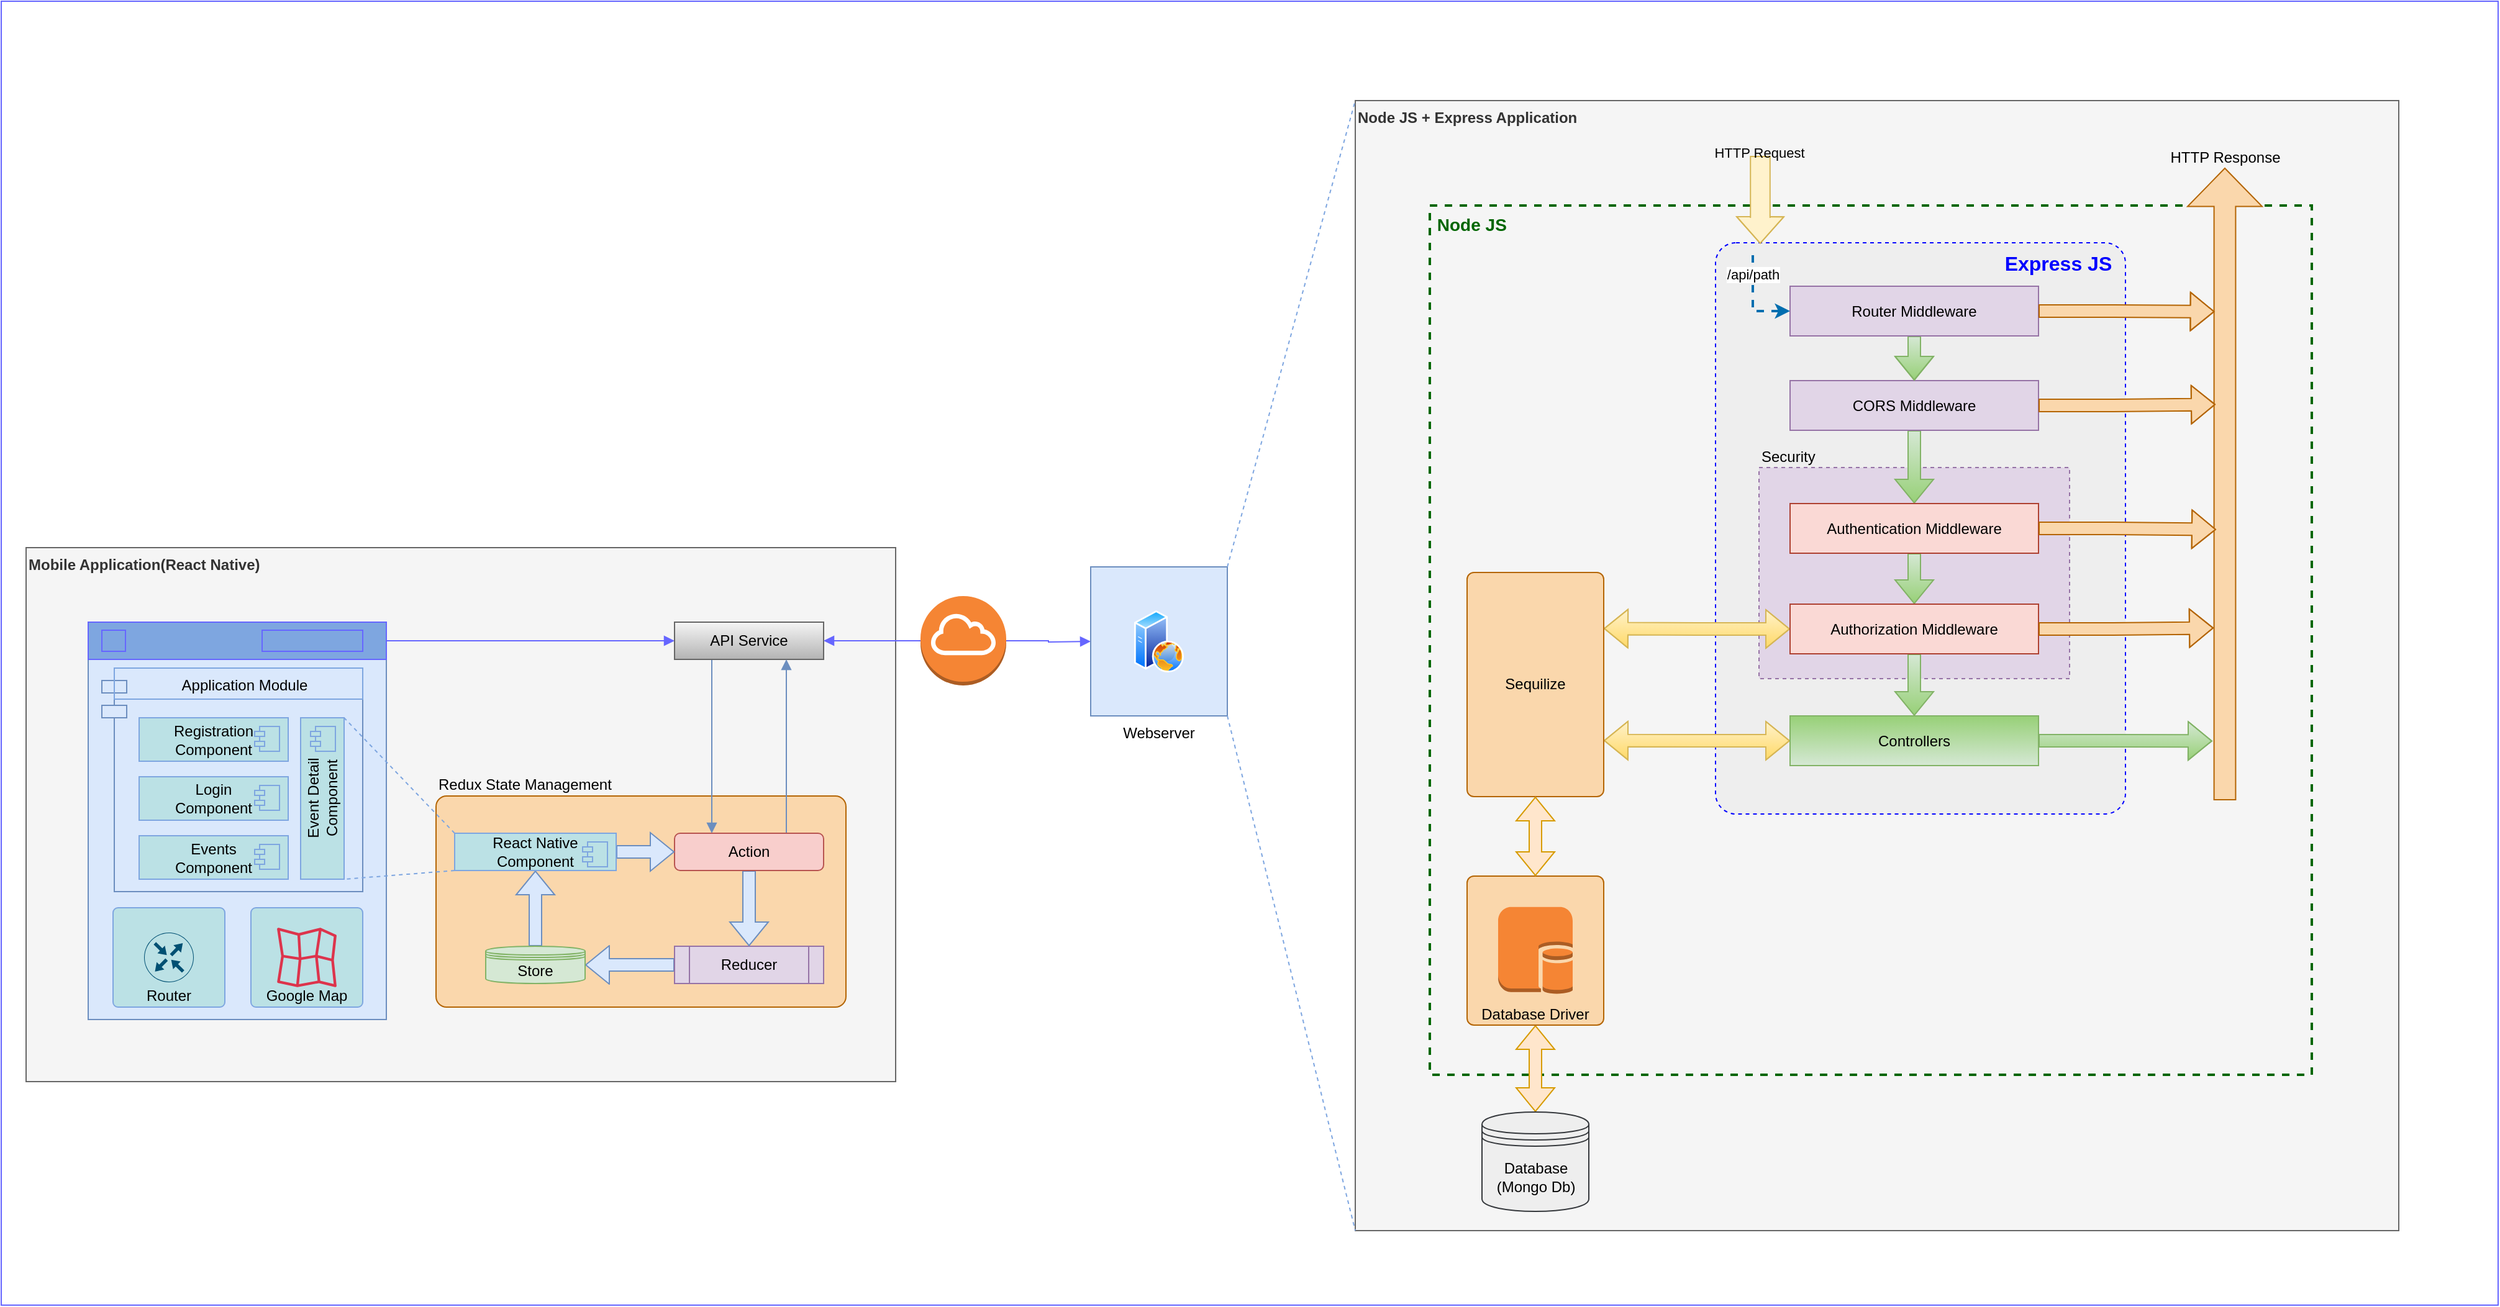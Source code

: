 <mxfile version="22.0.8" type="device">
  <diagram name="Page-1" id="8xlZJd8uyztZ-d_EXcuE">
    <mxGraphModel dx="1909" dy="985" grid="1" gridSize="10" guides="1" tooltips="1" connect="1" arrows="1" fold="1" page="1" pageScale="1" pageWidth="827" pageHeight="1169" math="0" shadow="0">
      <root>
        <mxCell id="0" />
        <mxCell id="1" parent="0" />
        <mxCell id="scLiUEr0wlwhY-LounA5-209" value="" style="rounded=0;whiteSpace=wrap;html=1;fillColor=none;align=center;verticalAlign=middle;strokeColor=#6666FF;" parent="1" vertex="1">
          <mxGeometry x="270" y="40" width="2010" height="1050" as="geometry" />
        </mxCell>
        <mxCell id="scLiUEr0wlwhY-LounA5-206" value="Node JS + Express Application" style="rounded=0;whiteSpace=wrap;html=1;fillColor=#f5f5f5;strokeColor=#666666;align=left;verticalAlign=top;fontColor=#333333;fontStyle=1" parent="1" vertex="1">
          <mxGeometry x="1360" y="120" width="840" height="910" as="geometry" />
        </mxCell>
        <mxCell id="scLiUEr0wlwhY-LounA5-205" value="Mobile Application(React Native)" style="rounded=0;whiteSpace=wrap;html=1;fillColor=#f5f5f5;strokeColor=#666666;verticalAlign=top;align=left;fontStyle=1;fontColor=#333333;" parent="1" vertex="1">
          <mxGeometry x="290" y="480" width="700" height="430" as="geometry" />
        </mxCell>
        <mxCell id="scLiUEr0wlwhY-LounA5-202" value="&amp;nbsp;Node JS" style="rounded=0;whiteSpace=wrap;html=1;fillColor=#f5f5f5;dashed=1;strokeWidth=2;strokeColor=#006600;gradientColor=none;align=left;verticalAlign=top;fontStyle=1;fontSize=14;fontColor=#006600;" parent="1" vertex="1">
          <mxGeometry x="1420" y="204.5" width="710" height="700" as="geometry" />
        </mxCell>
        <mxCell id="scLiUEr0wlwhY-LounA5-183" value="&lt;b&gt;&lt;font color=&quot;#0000ff&quot; style=&quot;font-size: 16px;&quot;&gt;Express JS&amp;nbsp;&amp;nbsp;&lt;/font&gt;&lt;/b&gt;" style="rounded=1;whiteSpace=wrap;html=1;dashed=1;arcSize=5;fillColor=#eeeeee;strokeColor=#0000FF;align=right;verticalAlign=top;fontColor=#006600;" parent="1" vertex="1">
          <mxGeometry x="1650" y="234.5" width="330" height="460" as="geometry" />
        </mxCell>
        <mxCell id="scLiUEr0wlwhY-LounA5-170" value="Security" style="rounded=0;whiteSpace=wrap;html=1;fillColor=#e1d5e7;dashed=1;align=left;verticalAlign=bottom;labelPosition=center;verticalLabelPosition=top;strokeColor=#9673a6;" parent="1" vertex="1">
          <mxGeometry x="1685" y="415.5" width="250" height="170" as="geometry" />
        </mxCell>
        <mxCell id="scLiUEr0wlwhY-LounA5-62" value="" style="rounded=0;whiteSpace=wrap;html=1;fillColor=#dae8fc;labelBackgroundColor=#D4E1F5;strokeColor=#6c8ebf;" parent="1" vertex="1">
          <mxGeometry x="340" y="540" width="240" height="320" as="geometry" />
        </mxCell>
        <mxCell id="scLiUEr0wlwhY-LounA5-24" value="Application Module" style="shape=module;align=left;spacingLeft=20;align=center;verticalAlign=top;whiteSpace=wrap;html=1;fillColor=#dae8fc;strokeColor=#6c8ebf;" parent="1" vertex="1">
          <mxGeometry x="351" y="577" width="210" height="180" as="geometry" />
        </mxCell>
        <mxCell id="scLiUEr0wlwhY-LounA5-25" value="Registration&lt;br&gt;Component" style="html=1;dropTarget=0;whiteSpace=wrap;fillColor=#bbe1e5;strokeColor=#7EA6E0;" parent="1" vertex="1">
          <mxGeometry x="381" y="617" width="120" height="35" as="geometry" />
        </mxCell>
        <mxCell id="scLiUEr0wlwhY-LounA5-26" value="" style="shape=module;jettyWidth=8;jettyHeight=4;fillColor=#BBE1E5;strokeColor=#7EA6E0;" parent="scLiUEr0wlwhY-LounA5-25" vertex="1">
          <mxGeometry x="1" width="20" height="20" relative="1" as="geometry">
            <mxPoint x="-27" y="7" as="offset" />
          </mxGeometry>
        </mxCell>
        <mxCell id="scLiUEr0wlwhY-LounA5-1" value="Redux State Management" style="rounded=1;whiteSpace=wrap;html=1;fillColor=#fad7ac;perimeterSpacing=0;shadow=0;glass=0;arcSize=5;imageWidth=24;strokeColor=#b46504;verticalAlign=bottom;align=left;labelPosition=center;verticalLabelPosition=top;" parent="1" vertex="1">
          <mxGeometry x="620" y="680" width="330" height="170" as="geometry" />
        </mxCell>
        <mxCell id="scLiUEr0wlwhY-LounA5-57" value="Login &lt;br&gt;Component" style="html=1;dropTarget=0;whiteSpace=wrap;fillColor=#bbe1e5;strokeColor=#7EA6E0;" parent="1" vertex="1">
          <mxGeometry x="381" y="664.5" width="120" height="35" as="geometry" />
        </mxCell>
        <mxCell id="scLiUEr0wlwhY-LounA5-58" value="" style="shape=module;jettyWidth=8;jettyHeight=4;fillColor=#bbe1e5;strokeColor=#7EA6E0;" parent="scLiUEr0wlwhY-LounA5-57" vertex="1">
          <mxGeometry x="1" width="20" height="20" relative="1" as="geometry">
            <mxPoint x="-27" y="7" as="offset" />
          </mxGeometry>
        </mxCell>
        <mxCell id="scLiUEr0wlwhY-LounA5-47" value="Events&lt;br&gt;Component" style="html=1;dropTarget=0;whiteSpace=wrap;fillColor=#BBE1E5;strokeColor=#7EA6E0;" parent="1" vertex="1">
          <mxGeometry x="381" y="712" width="120" height="35" as="geometry" />
        </mxCell>
        <mxCell id="scLiUEr0wlwhY-LounA5-48" value="" style="shape=module;jettyWidth=8;jettyHeight=4;fillColor=#bbe1e5;strokeColor=#7EA6E0;" parent="scLiUEr0wlwhY-LounA5-47" vertex="1">
          <mxGeometry x="1" width="20" height="20" relative="1" as="geometry">
            <mxPoint x="-27" y="7" as="offset" />
          </mxGeometry>
        </mxCell>
        <mxCell id="scLiUEr0wlwhY-LounA5-55" value="Event Detail&lt;br&gt;Component" style="html=1;dropTarget=0;whiteSpace=wrap;direction=south;horizontal=0;fillColor=#bbe1e5;strokeColor=#7EA6E0;" parent="1" vertex="1">
          <mxGeometry x="511" y="617" width="35" height="130" as="geometry" />
        </mxCell>
        <mxCell id="scLiUEr0wlwhY-LounA5-56" value="" style="shape=module;jettyWidth=8;jettyHeight=4;fillColor=#BBE1E5;strokeColor=#7EA6E0;" parent="scLiUEr0wlwhY-LounA5-55" vertex="1">
          <mxGeometry x="1" width="20" height="20" relative="1" as="geometry">
            <mxPoint x="-27" y="7" as="offset" />
          </mxGeometry>
        </mxCell>
        <mxCell id="scLiUEr0wlwhY-LounA5-4" style="edgeStyle=orthogonalEdgeStyle;rounded=0;orthogonalLoop=1;jettySize=auto;html=1;exitX=0.25;exitY=1;exitDx=0;exitDy=0;entryX=0.25;entryY=0;entryDx=0;entryDy=0;fillColor=#dae8fc;strokeColor=#6c8ebf;endArrow=block;endFill=1;" parent="1" source="scLiUEr0wlwhY-LounA5-5" target="scLiUEr0wlwhY-LounA5-10" edge="1">
          <mxGeometry relative="1" as="geometry" />
        </mxCell>
        <mxCell id="scLiUEr0wlwhY-LounA5-84" style="edgeStyle=orthogonalEdgeStyle;rounded=0;orthogonalLoop=1;jettySize=auto;html=1;endArrow=block;endFill=1;strokeColor=#6666FF;" parent="1" source="scLiUEr0wlwhY-LounA5-59" target="scLiUEr0wlwhY-LounA5-5" edge="1">
          <mxGeometry relative="1" as="geometry" />
        </mxCell>
        <mxCell id="scLiUEr0wlwhY-LounA5-59" value="" style="rounded=0;whiteSpace=wrap;html=1;fillColor=#7EA6E0;strokeColor=#6666FF;" parent="1" vertex="1">
          <mxGeometry x="340" y="540" width="240" height="30" as="geometry" />
        </mxCell>
        <mxCell id="scLiUEr0wlwhY-LounA5-5" value="API Service" style="rounded=0;whiteSpace=wrap;html=1;fillColor=#f5f5f5;gradientColor=#b3b3b3;strokeColor=#666666;" parent="1" vertex="1">
          <mxGeometry x="812" y="540" width="120" height="30" as="geometry" />
        </mxCell>
        <mxCell id="scLiUEr0wlwhY-LounA5-6" value="" style="edgeStyle=orthogonalEdgeStyle;orthogonalLoop=1;jettySize=auto;html=1;curved=1;shape=flexArrow;strokeColor=#6c8ebf;fillColor=#dae8fc;" parent="1" source="scLiUEr0wlwhY-LounA5-7" target="scLiUEr0wlwhY-LounA5-12" edge="1">
          <mxGeometry relative="1" as="geometry" />
        </mxCell>
        <mxCell id="scLiUEr0wlwhY-LounA5-7" value="Reducer" style="shape=process;whiteSpace=wrap;html=1;backgroundOutline=1;fillColor=#e1d5e7;strokeColor=#9673a6;" parent="1" vertex="1">
          <mxGeometry x="812" y="801" width="120" height="30" as="geometry" />
        </mxCell>
        <mxCell id="scLiUEr0wlwhY-LounA5-8" value="" style="edgeStyle=orthogonalEdgeStyle;rounded=0;orthogonalLoop=1;jettySize=auto;html=1;shape=flexArrow;strokeColor=#6c8ebf;fillColor=#dae8fc;" parent="1" source="scLiUEr0wlwhY-LounA5-10" target="scLiUEr0wlwhY-LounA5-7" edge="1">
          <mxGeometry relative="1" as="geometry" />
        </mxCell>
        <mxCell id="scLiUEr0wlwhY-LounA5-9" style="edgeStyle=orthogonalEdgeStyle;rounded=0;orthogonalLoop=1;jettySize=auto;html=1;exitX=0.75;exitY=0;exitDx=0;exitDy=0;entryX=0.75;entryY=1;entryDx=0;entryDy=0;fillColor=#dae8fc;strokeColor=#6c8ebf;endArrow=block;endFill=1;" parent="1" source="scLiUEr0wlwhY-LounA5-10" target="scLiUEr0wlwhY-LounA5-5" edge="1">
          <mxGeometry relative="1" as="geometry" />
        </mxCell>
        <mxCell id="scLiUEr0wlwhY-LounA5-10" value="Action" style="rounded=1;whiteSpace=wrap;html=1;fillColor=#f8cecc;strokeColor=#b85450;" parent="1" vertex="1">
          <mxGeometry x="812" y="710" width="120" height="30" as="geometry" />
        </mxCell>
        <mxCell id="scLiUEr0wlwhY-LounA5-11" value="" style="edgeStyle=orthogonalEdgeStyle;rounded=0;orthogonalLoop=1;jettySize=auto;html=1;shape=flexArrow;strokeColor=#6c8ebf;fillColor=#dae8fc;" parent="1" source="scLiUEr0wlwhY-LounA5-12" target="scLiUEr0wlwhY-LounA5-14" edge="1">
          <mxGeometry relative="1" as="geometry" />
        </mxCell>
        <mxCell id="scLiUEr0wlwhY-LounA5-12" value="Store" style="shape=datastore;whiteSpace=wrap;html=1;fillColor=#d5e8d4;strokeColor=#82b366;" parent="1" vertex="1">
          <mxGeometry x="660" y="801" width="80" height="30" as="geometry" />
        </mxCell>
        <mxCell id="scLiUEr0wlwhY-LounA5-13" value="" style="edgeStyle=orthogonalEdgeStyle;rounded=0;orthogonalLoop=1;jettySize=auto;html=1;shape=flexArrow;strokeColor=#6c8ebf;fillColor=#dae8fc;" parent="1" source="scLiUEr0wlwhY-LounA5-14" target="scLiUEr0wlwhY-LounA5-10" edge="1">
          <mxGeometry relative="1" as="geometry" />
        </mxCell>
        <mxCell id="scLiUEr0wlwhY-LounA5-61" style="rounded=0;orthogonalLoop=1;jettySize=auto;html=1;exitX=0;exitY=1;exitDx=0;exitDy=0;entryX=1;entryY=0;entryDx=0;entryDy=0;endArrow=none;endFill=0;strokeColor=#7EA6E0;dashed=1;" parent="1" source="scLiUEr0wlwhY-LounA5-14" target="scLiUEr0wlwhY-LounA5-55" edge="1">
          <mxGeometry relative="1" as="geometry" />
        </mxCell>
        <mxCell id="scLiUEr0wlwhY-LounA5-14" value="React Native Component" style="html=1;dropTarget=0;whiteSpace=wrap;fillColor=#BBE1E5;strokeColor=#7EA6E0;" parent="1" vertex="1">
          <mxGeometry x="635" y="710" width="130" height="30" as="geometry" />
        </mxCell>
        <mxCell id="scLiUEr0wlwhY-LounA5-15" value="" style="shape=module;jettyWidth=8;jettyHeight=4;fillColor=#BBE1E5;strokeColor=#7EA6E0;" parent="scLiUEr0wlwhY-LounA5-14" vertex="1">
          <mxGeometry x="1" width="20" height="20" relative="1" as="geometry">
            <mxPoint x="-27" y="7" as="offset" />
          </mxGeometry>
        </mxCell>
        <mxCell id="scLiUEr0wlwhY-LounA5-60" style="rounded=0;orthogonalLoop=1;jettySize=auto;html=1;exitX=0;exitY=0;exitDx=0;exitDy=0;entryX=0;entryY=0;entryDx=0;entryDy=0;endArrow=none;endFill=0;strokeColor=#7EA6E0;dashed=1;" parent="1" source="scLiUEr0wlwhY-LounA5-14" target="scLiUEr0wlwhY-LounA5-55" edge="1">
          <mxGeometry relative="1" as="geometry" />
        </mxCell>
        <mxCell id="scLiUEr0wlwhY-LounA5-68" value="" style="rounded=0;whiteSpace=wrap;html=1;fillColor=none;strokeColor=#6666FF;" parent="1" vertex="1">
          <mxGeometry x="351" y="546.5" width="19" height="17" as="geometry" />
        </mxCell>
        <mxCell id="scLiUEr0wlwhY-LounA5-69" value="" style="rounded=0;whiteSpace=wrap;html=1;strokeColor=#6666FF;fillColor=none;" parent="1" vertex="1">
          <mxGeometry x="480" y="546.5" width="81" height="17" as="geometry" />
        </mxCell>
        <mxCell id="scLiUEr0wlwhY-LounA5-81" value="" style="group;fillColor=none;strokeColor=none;" parent="1" vertex="1" connectable="0">
          <mxGeometry x="471" y="770" width="90" height="80" as="geometry" />
        </mxCell>
        <mxCell id="scLiUEr0wlwhY-LounA5-79" value="Google Map" style="rounded=1;whiteSpace=wrap;html=1;arcSize=5;verticalAlign=bottom;fillColor=#BBE1E5;strokeColor=#7EA6E0;" parent="scLiUEr0wlwhY-LounA5-81" vertex="1">
          <mxGeometry width="90" height="80" as="geometry" />
        </mxCell>
        <mxCell id="scLiUEr0wlwhY-LounA5-78" value="" style="sketch=0;outlineConnect=0;fontColor=#232F3E;gradientColor=none;fillColor=#DD344C;strokeColor=none;dashed=0;verticalLabelPosition=bottom;verticalAlign=top;align=center;html=1;fontSize=12;fontStyle=0;aspect=fixed;shape=mxgraph.aws4.location_service_map;" parent="scLiUEr0wlwhY-LounA5-81" vertex="1">
          <mxGeometry x="21" y="16" width="48" height="48" as="geometry" />
        </mxCell>
        <mxCell id="scLiUEr0wlwhY-LounA5-82" value="" style="rounded=0;whiteSpace=wrap;html=1;fillColor=none;strokeColor=#7EA6E0;" parent="1" vertex="1">
          <mxGeometry x="361" y="577" width="200" height="25" as="geometry" />
        </mxCell>
        <mxCell id="scLiUEr0wlwhY-LounA5-80" value="" style="group;fillColor=none;strokeColor=none;" parent="1" vertex="1" connectable="0">
          <mxGeometry x="360" y="770" width="90" height="80" as="geometry" />
        </mxCell>
        <mxCell id="scLiUEr0wlwhY-LounA5-63" value="Router" style="rounded=1;whiteSpace=wrap;html=1;arcSize=5;verticalAlign=bottom;fillColor=#BBE1E5;strokeColor=#7EA6E0;" parent="scLiUEr0wlwhY-LounA5-80" vertex="1">
          <mxGeometry width="90" height="80" as="geometry" />
        </mxCell>
        <mxCell id="scLiUEr0wlwhY-LounA5-71" value="" style="sketch=0;points=[[0.5,0,0],[1,0.5,0],[0.5,1,0],[0,0.5,0],[0.145,0.145,0],[0.856,0.145,0],[0.855,0.856,0],[0.145,0.855,0]];verticalLabelPosition=bottom;html=1;verticalAlign=top;aspect=fixed;align=center;pointerEvents=1;shape=mxgraph.cisco19.rect;prIcon=router;fillColor=none;strokeColor=#005073;" parent="scLiUEr0wlwhY-LounA5-80" vertex="1">
          <mxGeometry x="25" y="20" width="40" height="40" as="geometry" />
        </mxCell>
        <mxCell id="scLiUEr0wlwhY-LounA5-86" value="Webserver" style="group;strokeColor=#6c8ebf;fillColor=#dae8fc;verticalAlign=top;labelPosition=center;verticalLabelPosition=bottom;align=center;container=0;" parent="1" vertex="1" connectable="0">
          <mxGeometry x="1147" y="495.5" width="110" height="120" as="geometry" />
        </mxCell>
        <mxCell id="scLiUEr0wlwhY-LounA5-173" style="edgeStyle=orthogonalEdgeStyle;rounded=0;orthogonalLoop=1;jettySize=auto;html=1;shape=flexArrow;startArrow=block;fillColor=#ffe6cc;strokeColor=#d79b00;" parent="1" source="scLiUEr0wlwhY-LounA5-94" target="scLiUEr0wlwhY-LounA5-99" edge="1">
          <mxGeometry relative="1" as="geometry" />
        </mxCell>
        <mxCell id="scLiUEr0wlwhY-LounA5-94" value="Database&lt;br&gt;(Mongo Db)" style="shape=datastore;html=1;labelPosition=center;verticalLabelPosition=middle;align=center;verticalAlign=middle;fillColor=#eeeeee;strokeColor=#36393d;horizontal=1;" parent="1" vertex="1">
          <mxGeometry x="1462" y="934.5" width="86" height="80" as="geometry" />
        </mxCell>
        <mxCell id="scLiUEr0wlwhY-LounA5-204" style="edgeStyle=orthogonalEdgeStyle;rounded=0;orthogonalLoop=1;jettySize=auto;html=1;entryX=0;entryY=0.5;entryDx=0;entryDy=0;endArrow=block;endFill=1;startArrow=none;startFill=0;fillColor=#cce5ff;strokeColor=#6666FF;" parent="1" source="scLiUEr0wlwhY-LounA5-95" edge="1">
          <mxGeometry relative="1" as="geometry">
            <mxPoint x="1147" y="555.5" as="targetPoint" />
          </mxGeometry>
        </mxCell>
        <mxCell id="scLiUEr0wlwhY-LounA5-95" value="" style="outlineConnect=0;dashed=0;verticalLabelPosition=bottom;verticalAlign=top;align=center;html=1;shape=mxgraph.aws3.internet_gateway;fillColor=#F58534;gradientColor=none;" parent="1" vertex="1">
          <mxGeometry x="1010" y="519" width="69" height="72" as="geometry" />
        </mxCell>
        <mxCell id="scLiUEr0wlwhY-LounA5-153" value="" style="group;fillColor=none;strokeColor=none;" parent="1" vertex="1" connectable="0">
          <mxGeometry x="1450" y="744.5" width="110" height="120" as="geometry" />
        </mxCell>
        <mxCell id="scLiUEr0wlwhY-LounA5-99" value="Database Driver" style="rounded=1;whiteSpace=wrap;html=1;arcSize=5;verticalAlign=bottom;fillColor=#fad7ac;strokeColor=#b46504;" parent="scLiUEr0wlwhY-LounA5-153" vertex="1">
          <mxGeometry width="110" height="120" as="geometry" />
        </mxCell>
        <mxCell id="scLiUEr0wlwhY-LounA5-101" value="" style="outlineConnect=0;dashed=0;verticalLabelPosition=bottom;verticalAlign=top;align=center;html=1;shape=mxgraph.aws3.db_on_instance;fillColor=#F58534;gradientColor=none;" parent="scLiUEr0wlwhY-LounA5-153" vertex="1">
          <mxGeometry x="25" y="24.818" width="60" height="70.364" as="geometry" />
        </mxCell>
        <mxCell id="scLiUEr0wlwhY-LounA5-181" style="edgeStyle=orthogonalEdgeStyle;rounded=0;orthogonalLoop=1;jettySize=auto;html=1;entryX=1;entryY=0.75;entryDx=0;entryDy=0;shape=flexArrow;fillColor=#fff2cc;strokeColor=#d6b656;startArrow=block;gradientColor=#ffd966;" parent="1" source="scLiUEr0wlwhY-LounA5-161" target="scLiUEr0wlwhY-LounA5-174" edge="1">
          <mxGeometry relative="1" as="geometry" />
        </mxCell>
        <mxCell id="scLiUEr0wlwhY-LounA5-161" value="Controllers" style="html=1;whiteSpace=wrap;horizontal=1;flipV=0;flipH=1;direction=west;fillColor=#d5e8d4;strokeColor=#82b366;gradientColor=#97d077;" parent="1" vertex="1">
          <mxGeometry x="1710" y="615.5" width="200" height="40" as="geometry" />
        </mxCell>
        <mxCell id="scLiUEr0wlwhY-LounA5-167" style="edgeStyle=orthogonalEdgeStyle;rounded=0;orthogonalLoop=1;jettySize=auto;html=1;entryX=0.5;entryY=1;entryDx=0;entryDy=0;shape=flexArrow;fillColor=#d5e8d4;strokeColor=#82b366;gradientColor=#97d077;" parent="1" source="scLiUEr0wlwhY-LounA5-162" target="scLiUEr0wlwhY-LounA5-164" edge="1">
          <mxGeometry relative="1" as="geometry" />
        </mxCell>
        <mxCell id="scLiUEr0wlwhY-LounA5-162" value="CORS Middleware" style="html=1;whiteSpace=wrap;horizontal=1;flipV=0;flipH=1;direction=west;fillColor=#e1d5e7;strokeColor=#9673a6;" parent="1" vertex="1">
          <mxGeometry x="1710" y="345.5" width="200" height="40" as="geometry" />
        </mxCell>
        <mxCell id="scLiUEr0wlwhY-LounA5-166" value="" style="edgeStyle=orthogonalEdgeStyle;rounded=0;orthogonalLoop=1;jettySize=auto;html=1;shape=flexArrow;fillColor=#d5e8d4;strokeColor=#82b366;gradientColor=#97d077;" parent="1" source="scLiUEr0wlwhY-LounA5-163" target="scLiUEr0wlwhY-LounA5-162" edge="1">
          <mxGeometry relative="1" as="geometry" />
        </mxCell>
        <mxCell id="scLiUEr0wlwhY-LounA5-163" value="Router Middleware" style="html=1;whiteSpace=wrap;horizontal=1;flipV=1;flipH=1;direction=west;fillColor=#e1d5e7;strokeColor=#9673a6;" parent="1" vertex="1">
          <mxGeometry x="1710" y="269.5" width="200" height="40" as="geometry" />
        </mxCell>
        <mxCell id="scLiUEr0wlwhY-LounA5-168" style="edgeStyle=orthogonalEdgeStyle;rounded=0;orthogonalLoop=1;jettySize=auto;html=1;entryX=0.5;entryY=1;entryDx=0;entryDy=0;shape=flexArrow;fillColor=#d5e8d4;strokeColor=#82b366;gradientColor=#97d077;" parent="1" source="scLiUEr0wlwhY-LounA5-164" target="scLiUEr0wlwhY-LounA5-165" edge="1">
          <mxGeometry relative="1" as="geometry" />
        </mxCell>
        <mxCell id="scLiUEr0wlwhY-LounA5-164" value="Authentication Middleware" style="html=1;whiteSpace=wrap;horizontal=1;flipV=0;flipH=1;direction=west;fillColor=#fad9d5;strokeColor=#ae4132;" parent="1" vertex="1">
          <mxGeometry x="1710" y="444.5" width="200" height="40" as="geometry" />
        </mxCell>
        <mxCell id="scLiUEr0wlwhY-LounA5-169" style="edgeStyle=orthogonalEdgeStyle;rounded=0;orthogonalLoop=1;jettySize=auto;html=1;entryX=0.5;entryY=1;entryDx=0;entryDy=0;shape=flexArrow;fillColor=#d5e8d4;strokeColor=#82b366;gradientColor=#97d077;" parent="1" source="scLiUEr0wlwhY-LounA5-165" target="scLiUEr0wlwhY-LounA5-161" edge="1">
          <mxGeometry relative="1" as="geometry" />
        </mxCell>
        <mxCell id="scLiUEr0wlwhY-LounA5-180" style="edgeStyle=orthogonalEdgeStyle;rounded=0;orthogonalLoop=1;jettySize=auto;html=1;entryX=1;entryY=0.25;entryDx=0;entryDy=0;shape=flexArrow;fillColor=#fff2cc;strokeColor=#d6b656;startArrow=block;gradientColor=#ffd966;" parent="1" source="scLiUEr0wlwhY-LounA5-165" target="scLiUEr0wlwhY-LounA5-174" edge="1">
          <mxGeometry relative="1" as="geometry" />
        </mxCell>
        <mxCell id="scLiUEr0wlwhY-LounA5-165" value="Authorization Middleware" style="html=1;whiteSpace=wrap;horizontal=1;flipV=0;flipH=1;direction=west;fillColor=#fad9d5;strokeColor=#ae4132;" parent="1" vertex="1">
          <mxGeometry x="1710" y="525.5" width="200" height="40" as="geometry" />
        </mxCell>
        <mxCell id="scLiUEr0wlwhY-LounA5-174" value="Sequilize" style="rounded=1;whiteSpace=wrap;html=1;arcSize=5;verticalAlign=middle;fillColor=#fad7ac;strokeColor=#b46504;" parent="1" vertex="1">
          <mxGeometry x="1450" y="500.01" width="110" height="180.49" as="geometry" />
        </mxCell>
        <mxCell id="scLiUEr0wlwhY-LounA5-175" value="" style="edgeStyle=orthogonalEdgeStyle;rounded=0;orthogonalLoop=1;jettySize=auto;html=1;shape=flexArrow;startArrow=block;fillColor=#ffe6cc;strokeColor=#d79b00;" parent="1" source="scLiUEr0wlwhY-LounA5-99" target="scLiUEr0wlwhY-LounA5-174" edge="1">
          <mxGeometry relative="1" as="geometry" />
        </mxCell>
        <mxCell id="scLiUEr0wlwhY-LounA5-184" value="" style="endArrow=classic;html=1;rounded=0;entryX=1;entryY=0.5;entryDx=0;entryDy=0;edgeStyle=orthogonalEdgeStyle;dashed=1;strokeWidth=2;fillColor=#1ba1e2;strokeColor=#006EAF;" parent="1" target="scLiUEr0wlwhY-LounA5-163" edge="1">
          <mxGeometry width="50" height="50" relative="1" as="geometry">
            <mxPoint x="1680" y="244.5" as="sourcePoint" />
            <mxPoint x="1610" y="384.5" as="targetPoint" />
            <Array as="points">
              <mxPoint x="1680" y="289.5" />
            </Array>
          </mxGeometry>
        </mxCell>
        <mxCell id="scLiUEr0wlwhY-LounA5-185" value="/api/path" style="edgeLabel;html=1;align=center;verticalAlign=middle;resizable=0;points=[];labelBorderColor=none;labelBackgroundColor=default;" parent="scLiUEr0wlwhY-LounA5-184" vertex="1" connectable="0">
          <mxGeometry x="-0.885" relative="1" as="geometry">
            <mxPoint y="11" as="offset" />
          </mxGeometry>
        </mxCell>
        <mxCell id="scLiUEr0wlwhY-LounA5-190" style="edgeStyle=orthogonalEdgeStyle;rounded=0;orthogonalLoop=1;jettySize=auto;html=1;entryX=0.109;entryY=0.002;entryDx=0;entryDy=0;entryPerimeter=0;shape=flexArrow;endWidth=21.212;endSize=6.794;width=15.758;fillColor=#fff2cc;strokeColor=#d6b656;" parent="1" target="scLiUEr0wlwhY-LounA5-183" edge="1">
          <mxGeometry relative="1" as="geometry">
            <mxPoint x="1686" y="164.5" as="sourcePoint" />
            <Array as="points">
              <mxPoint x="1686" y="214.5" />
              <mxPoint x="1686" y="214.5" />
            </Array>
          </mxGeometry>
        </mxCell>
        <mxCell id="scLiUEr0wlwhY-LounA5-191" value="HTTP Request" style="edgeLabel;html=1;align=center;verticalAlign=middle;resizable=0;points=[];labelBackgroundColor=none;" parent="scLiUEr0wlwhY-LounA5-190" vertex="1" connectable="0">
          <mxGeometry x="-0.668" y="-2" relative="1" as="geometry">
            <mxPoint x="1" y="-15" as="offset" />
          </mxGeometry>
        </mxCell>
        <mxCell id="scLiUEr0wlwhY-LounA5-195" value="HTTP Response" style="html=1;shadow=0;dashed=0;align=center;verticalAlign=bottom;shape=mxgraph.arrows2.arrow;dy=0.71;dx=30.73;flipH=1;notch=0;direction=north;fillColor=#fad7ac;strokeColor=#b46504;labelPosition=center;verticalLabelPosition=top;" parent="1" vertex="1">
          <mxGeometry x="2030" y="174.5" width="60" height="508.49" as="geometry" />
        </mxCell>
        <mxCell id="scLiUEr0wlwhY-LounA5-196" style="edgeStyle=orthogonalEdgeStyle;rounded=0;orthogonalLoop=1;jettySize=auto;html=1;entryX=0.428;entryY=0.617;entryDx=0;entryDy=0;entryPerimeter=0;shape=flexArrow;fillColor=#fad7ac;strokeColor=#b46504;" parent="1" source="scLiUEr0wlwhY-LounA5-164" target="scLiUEr0wlwhY-LounA5-195" edge="1">
          <mxGeometry relative="1" as="geometry" />
        </mxCell>
        <mxCell id="scLiUEr0wlwhY-LounA5-197" style="edgeStyle=orthogonalEdgeStyle;rounded=0;orthogonalLoop=1;jettySize=auto;html=1;entryX=0.272;entryY=0.65;entryDx=0;entryDy=0;entryPerimeter=0;shape=flexArrow;fillColor=#fad7ac;strokeColor=#b46504;" parent="1" source="scLiUEr0wlwhY-LounA5-165" target="scLiUEr0wlwhY-LounA5-195" edge="1">
          <mxGeometry relative="1" as="geometry" />
        </mxCell>
        <mxCell id="scLiUEr0wlwhY-LounA5-198" style="edgeStyle=orthogonalEdgeStyle;rounded=0;orthogonalLoop=1;jettySize=auto;html=1;entryX=0.093;entryY=0.667;entryDx=0;entryDy=0;entryPerimeter=0;shape=flexArrow;fillColor=#d5e8d4;strokeColor=#82b366;gradientColor=#97d077;" parent="1" source="scLiUEr0wlwhY-LounA5-161" target="scLiUEr0wlwhY-LounA5-195" edge="1">
          <mxGeometry relative="1" as="geometry" />
        </mxCell>
        <mxCell id="scLiUEr0wlwhY-LounA5-199" style="edgeStyle=orthogonalEdgeStyle;rounded=0;orthogonalLoop=1;jettySize=auto;html=1;entryX=0.626;entryY=0.625;entryDx=0;entryDy=0;entryPerimeter=0;shape=flexArrow;fillColor=#fad7ac;strokeColor=#b46504;" parent="1" source="scLiUEr0wlwhY-LounA5-162" target="scLiUEr0wlwhY-LounA5-195" edge="1">
          <mxGeometry relative="1" as="geometry" />
        </mxCell>
        <mxCell id="scLiUEr0wlwhY-LounA5-200" style="edgeStyle=orthogonalEdgeStyle;rounded=0;orthogonalLoop=1;jettySize=auto;html=1;entryX=0.773;entryY=0.637;entryDx=0;entryDy=0;entryPerimeter=0;fillColor=#fad7ac;strokeColor=#b46504;shape=flexArrow;" parent="1" source="scLiUEr0wlwhY-LounA5-163" target="scLiUEr0wlwhY-LounA5-195" edge="1">
          <mxGeometry relative="1" as="geometry" />
        </mxCell>
        <mxCell id="scLiUEr0wlwhY-LounA5-203" style="edgeStyle=orthogonalEdgeStyle;rounded=0;orthogonalLoop=1;jettySize=auto;html=1;entryX=0;entryY=0.5;entryDx=0;entryDy=0;entryPerimeter=0;endArrow=none;endFill=0;startArrow=block;startFill=1;fillColor=#cce5ff;strokeColor=#6666FF;" parent="1" source="scLiUEr0wlwhY-LounA5-5" target="scLiUEr0wlwhY-LounA5-95" edge="1">
          <mxGeometry relative="1" as="geometry" />
        </mxCell>
        <mxCell id="scLiUEr0wlwhY-LounA5-207" style="rounded=0;orthogonalLoop=1;jettySize=auto;html=1;exitX=1;exitY=0;exitDx=0;exitDy=0;entryX=0;entryY=0;entryDx=0;entryDy=0;dashed=1;strokeColor=#7EA6E0;endArrow=none;endFill=0;" parent="1" target="scLiUEr0wlwhY-LounA5-206" edge="1">
          <mxGeometry relative="1" as="geometry">
            <mxPoint x="1257" y="495.5" as="sourcePoint" />
          </mxGeometry>
        </mxCell>
        <mxCell id="scLiUEr0wlwhY-LounA5-208" style="rounded=0;orthogonalLoop=1;jettySize=auto;html=1;exitX=1;exitY=1;exitDx=0;exitDy=0;entryX=0;entryY=1;entryDx=0;entryDy=0;strokeColor=#7EA6E0;dashed=1;endArrow=none;endFill=0;" parent="1" target="scLiUEr0wlwhY-LounA5-206" edge="1">
          <mxGeometry relative="1" as="geometry">
            <mxPoint x="1257" y="615.5" as="sourcePoint" />
          </mxGeometry>
        </mxCell>
        <mxCell id="scLiUEr0wlwhY-LounA5-3" value="" style="image;aspect=fixed;perimeter=ellipsePerimeter;html=1;align=center;shadow=0;dashed=0;spacingTop=3;image=img/lib/active_directory/web_server.svg;" parent="1" vertex="1">
          <mxGeometry x="1182" y="530.5" width="40" height="50" as="geometry" />
        </mxCell>
      </root>
    </mxGraphModel>
  </diagram>
</mxfile>
